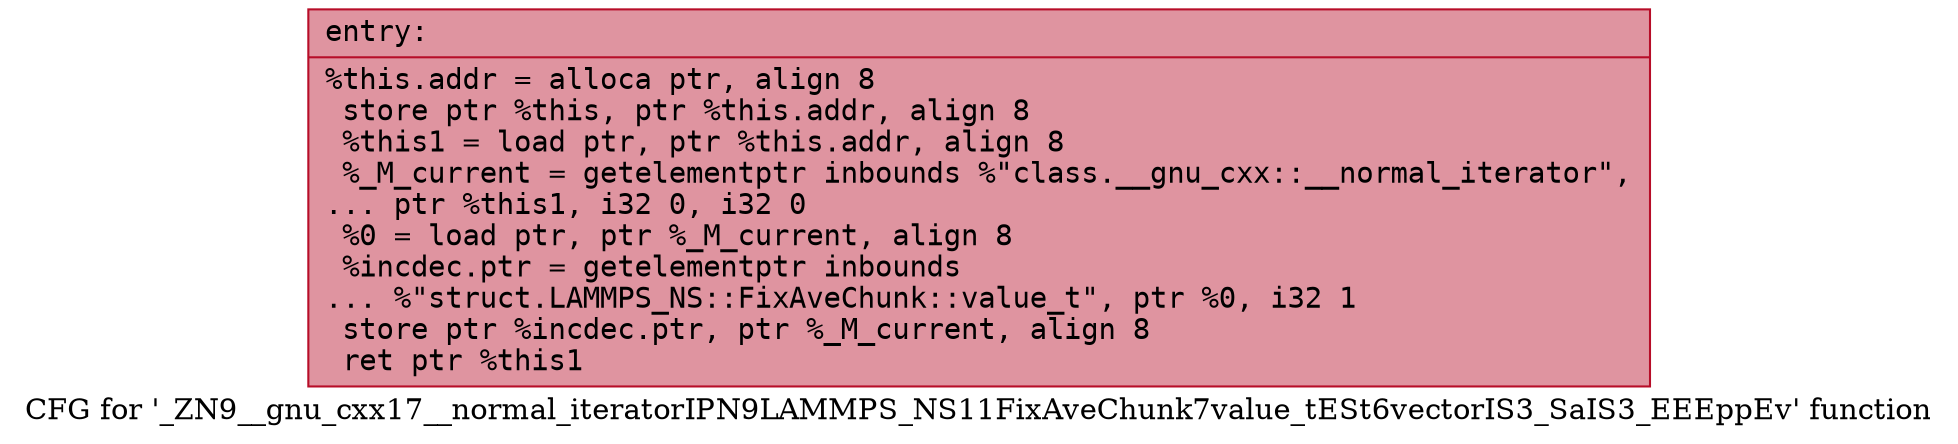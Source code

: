 digraph "CFG for '_ZN9__gnu_cxx17__normal_iteratorIPN9LAMMPS_NS11FixAveChunk7value_tESt6vectorIS3_SaIS3_EEEppEv' function" {
	label="CFG for '_ZN9__gnu_cxx17__normal_iteratorIPN9LAMMPS_NS11FixAveChunk7value_tESt6vectorIS3_SaIS3_EEEppEv' function";

	Node0x561289464280 [shape=record,color="#b70d28ff", style=filled, fillcolor="#b70d2870" fontname="Courier",label="{entry:\l|  %this.addr = alloca ptr, align 8\l  store ptr %this, ptr %this.addr, align 8\l  %this1 = load ptr, ptr %this.addr, align 8\l  %_M_current = getelementptr inbounds %\"class.__gnu_cxx::__normal_iterator\",\l... ptr %this1, i32 0, i32 0\l  %0 = load ptr, ptr %_M_current, align 8\l  %incdec.ptr = getelementptr inbounds\l... %\"struct.LAMMPS_NS::FixAveChunk::value_t\", ptr %0, i32 1\l  store ptr %incdec.ptr, ptr %_M_current, align 8\l  ret ptr %this1\l}"];
}
